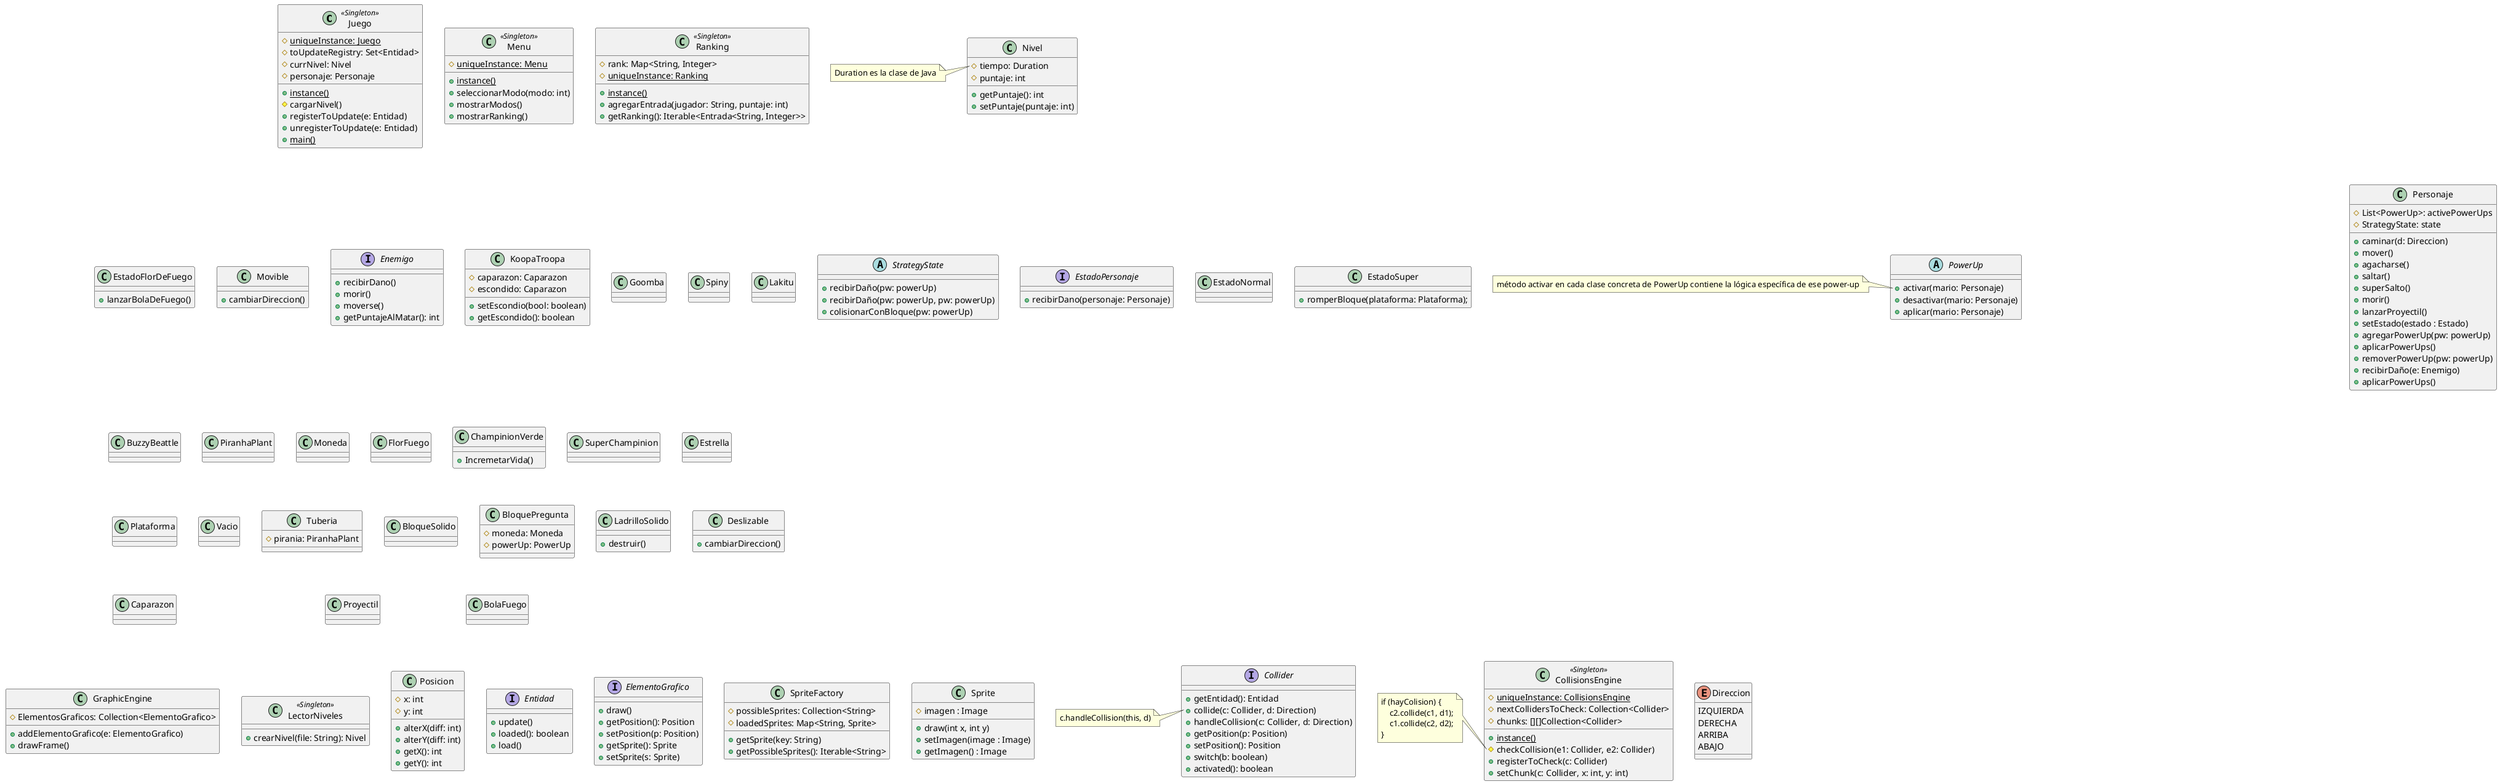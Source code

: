 @startuml
' TODO: crear los colisionadores de carga
' TODO: vincular los colisionadores de carga con el engine gráfico

together {
    class Juego <<Singleton>> {
        #{static} uniqueInstance: Juego
        #toUpdateRegistry: Set<Entidad>
        #currNivel: Nivel
        #personaje: Personaje
        +{static} instance()
        #cargarNivel()
        +registerToUpdate(e: Entidad)
        +unregisterToUpdate(e: Entidad)
        +{static} main()
    }

    class Nivel{
        #tiempo: Duration
        #puntaje: int
        +getPuntaje(): int
        +setPuntaje(puntaje: int)
    }
    note left of Nivel::tiempo
        Duration es la clase de Java
    end note

    class Menu <<Singleton>> {
        #{static} uniqueInstance: Menu
        +{static} instance()
        +seleccionarModo(modo: int)
        +mostrarModos()
        +mostrarRanking()
        ' TODO: implementar la UI del menu
    }

    class Ranking <<Singleton>> {
        #rank: Map<String, Integer>
        #{static} uniqueInstance: Ranking
        +{static} instance()
        +agregarEntrada(jugador: String, puntaje: int)
        +getRanking(): Iterable<Entrada<String, Integer>>
    }
}

together {
    class Personaje {
        #List<PowerUp>: activePowerUps
        #StrategyState: state
        +caminar(d: Direccion)
        +mover()
        +agacharse()
        +saltar()
        +superSalto()
        +morir()
        +lanzarProyectil()
        +setEstado(estado : Estado)
        +agregarPowerUp(pw: powerUp)
        +aplicarPowerUps()
        +removerPowerUp(pw: powerUp)
        +recibirDaño(e: Enemigo)
        +aplicarPowerUps()
    }

   abstract StrategyState{
        +recibirDaño(pw: powerUp)
        +recibirDaño(pw: powerUp, pw: powerUp)
        +colisionarConBloque(pw: powerUp)
    }
    note left of Personaje::aplicarEfecto
    cambia el estado de mario 
    end note
    note left of Personaje::removerPowerUp
    cuando se remueve el power up tambien se remueve el estado de mario
    end note
    note left of Personaje::aplicarPowerUps
    se aplica cada power up en cada frame del juego segun sea necesario
    end note

    interface PowerUp {
        +activar(mario: Personaje)
        +desactivar(mario: Personaje)
    }
    note left of PowerUp::activar
      método activar en cada clase concreta de PowerUp contiene la lógica específica de ese power-up
    end note

    interface EstadoPersonaje{
        +recibirDano(personaje: Personaje)
    }

    class EstadoNormal{
    }

    class EstadoSuper{
        +romperBloque(plataforma: Plataforma);
    }

    class EstadoFlorDeFuego{
        +lanzarBolaDeFuego()
    }

    class Movible{
        +cambiarDireccion()
    }

    interface Enemigo { 
        +recibirDano() 
        +morir()
        +moverse() 
        +getPuntajeAlMatar(): int
    }

    class KoopaTroopa {
        #caparazon: Caparazon
        #escondido: Caparazon
        +setEscondio(bool: boolean)
        +getEscondido(): boolean

    } 

    class Goomba{
    }

    class Spiny { 
    }

    class Lakitu {
    }

    class BuzzyBeattle {
    }

    class PiranhaPlant {  
    }

    class Moneda {
    }

    abstract class PowerUp {
        +aplicar(mario: Personaje)
    }

    class FlorFuego{
    }

    class ChampinionVerde{
        +IncremetarVida()
    }

    class SuperChampinion{
    }

    class Estrella{
    }
    
    class Plataforma {
    }

    class Vacio {
    }

    class Tuberia {
        #pirania: PiranhaPlant
    }

    class BloqueSolido {
    }

    class BloquePregunta {
        #moneda: Moneda
        #powerUp: PowerUp
    }

    class LadrilloSolido {
        +destruir()
    }
    
    class Deslizable{
        +cambiarDireccion()
    }

    class Caparazon{
    }

    class Proyectil{
    }

    class BolaFuego {
    }

}

together {
    class CollisionsEngine <<Singleton>> {
        #{static} uniqueInstance: CollisionsEngine
        #nextCollidersToCheck: Collection<Collider>
        #chunks: [][]Collection<Collider>
        +{static} instance()
        #checkCollision(e1: Collider, e2: Collider)
        +registerToCheck(c: Collider)
        +setChunk(c: Collider, x: int, y: int)
    }
    note left of CollisionsEngine::checkCollision
        if (hayColision) {
            c2.collide(c1, d1);
            c1.collide(c2, d2);
        }
    end note

    interface Entidad {
        +update()
        +loaded(): boolean
        +load()
    }

    interface Collider {
        +getEntidad(): Entidad
        +collide(c: Collider, d: Direction)
        +handleCollision(c: Collider, d: Direction)
        +getPosition(p: Position)
        +setPosition(): Position
        +switch(b: boolean)
        +activated(): boolean
    }
    note left of Collider::collide
        c.handleCollision(this, d)
    end note

    interface ElementoGrafico {
        +draw()
        +getPosition(): Position
        +setPosition(p: Position)
        +getSprite(): Sprite
        +setSprite(s: Sprite)
    }

    class SpriteFactory {
        #possibleSprites: Collection<String>
        #loadedSprites: Map<String, Sprite>
        +getSprite(key: String)
        +getPossibleSprites(): Iterable<String>
    }

    class Sprite {
        #imagen : Image
        +draw(int x, int y)
        +setImagen(image : Image)
        +getImagen() : Image
    }

    class GraphicEngine {
        #ElementosGraficos: Collection<ElementoGrafico>
        +addElementoGrafico(e: ElementoGrafico)
        +drawFrame()
    }

    class LectorNiveles <<Singleton>> {
        +crearNivel(file: String): Nivel
    }

    class Posicion {
        #x: int
        #y: int
        +alterX(diff: int)
        +alterY(diff: int)
        +getX(): int
        +getY(): int
    }
}

enum Direccion {
    IZQUIERDA
    DERECHA
    ARRIBA
    ABAJO
}
@enduml
